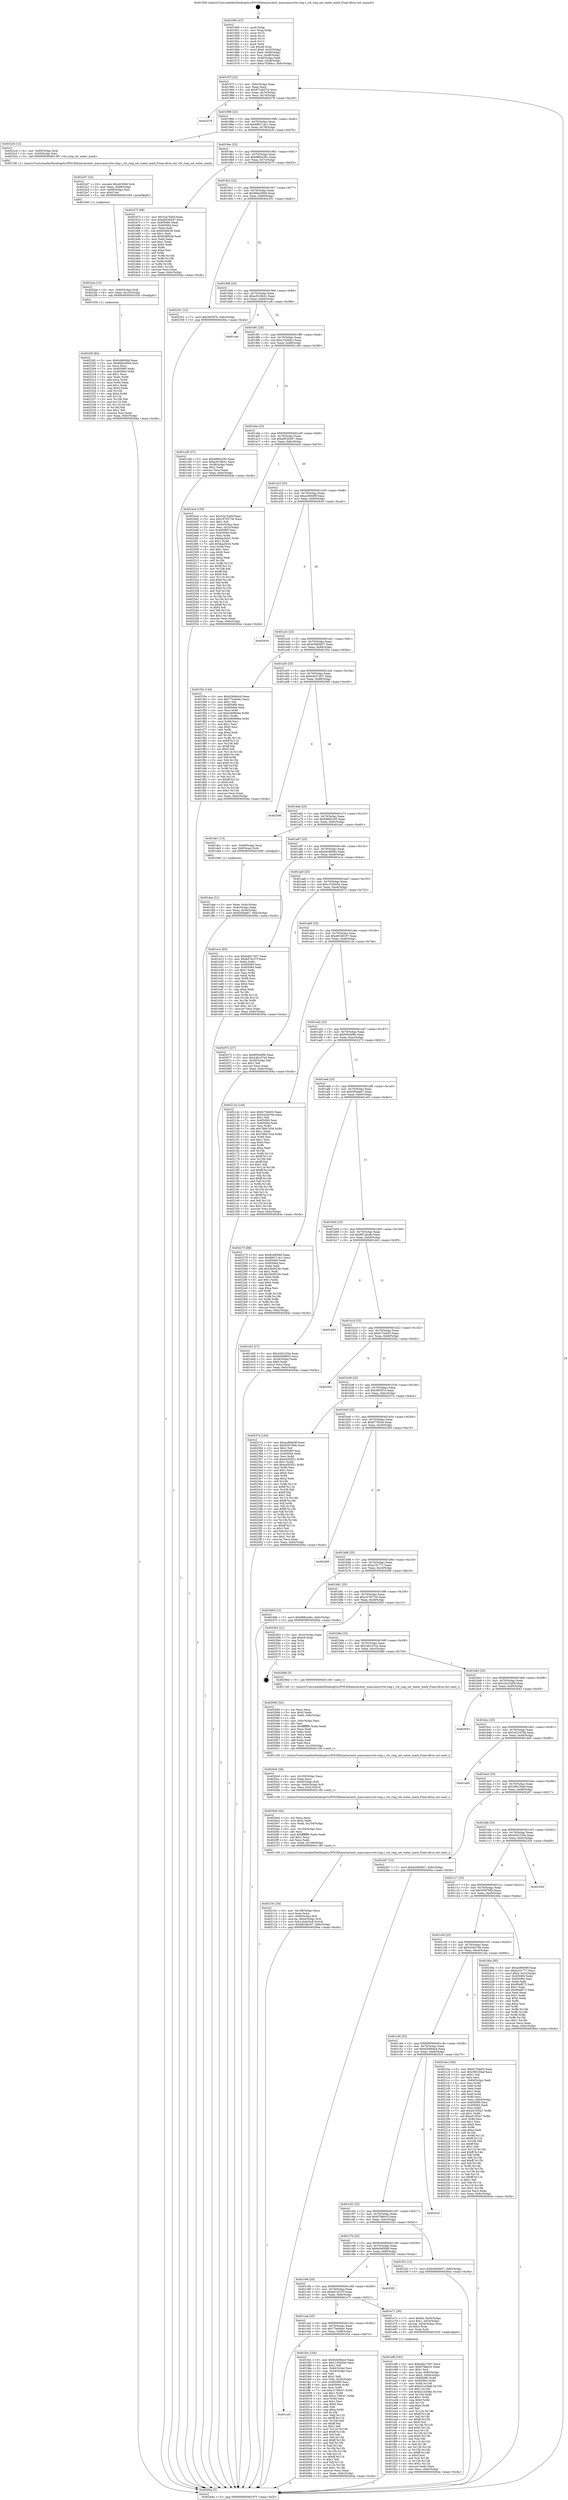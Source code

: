 digraph "0x401950" {
  label = "0x401950 (/mnt/c/Users/mathe/Desktop/tcc/POCII/binaries/extr_masscansrcrte-ring.c_rte_ring_set_water_mark_Final-ollvm.out::main(0))"
  labelloc = "t"
  node[shape=record]

  Entry [label="",width=0.3,height=0.3,shape=circle,fillcolor=black,style=filled]
  "0x40197f" [label="{
     0x40197f [23]\l
     | [instrs]\l
     &nbsp;&nbsp;0x40197f \<+3\>: mov -0x6c(%rbp),%eax\l
     &nbsp;&nbsp;0x401982 \<+2\>: mov %eax,%ecx\l
     &nbsp;&nbsp;0x401984 \<+6\>: sub $0x8716b57d,%ecx\l
     &nbsp;&nbsp;0x40198a \<+3\>: mov %eax,-0x70(%rbp)\l
     &nbsp;&nbsp;0x40198d \<+3\>: mov %ecx,-0x74(%rbp)\l
     &nbsp;&nbsp;0x401990 \<+6\>: je 0000000000402578 \<main+0xc28\>\l
  }"]
  "0x402578" [label="{
     0x402578\l
  }", style=dashed]
  "0x401996" [label="{
     0x401996 [22]\l
     | [instrs]\l
     &nbsp;&nbsp;0x401996 \<+5\>: jmp 000000000040199b \<main+0x4b\>\l
     &nbsp;&nbsp;0x40199b \<+3\>: mov -0x70(%rbp),%eax\l
     &nbsp;&nbsp;0x40199e \<+5\>: sub $0x894714c1,%eax\l
     &nbsp;&nbsp;0x4019a3 \<+3\>: mov %eax,-0x78(%rbp)\l
     &nbsp;&nbsp;0x4019a6 \<+6\>: je 00000000004022cb \<main+0x97b\>\l
  }"]
  Exit [label="",width=0.3,height=0.3,shape=circle,fillcolor=black,style=filled,peripheries=2]
  "0x4022cb" [label="{
     0x4022cb [12]\l
     | [instrs]\l
     &nbsp;&nbsp;0x4022cb \<+4\>: mov -0x60(%rbp),%rdi\l
     &nbsp;&nbsp;0x4022cf \<+3\>: mov -0x50(%rbp),%esi\l
     &nbsp;&nbsp;0x4022d2 \<+5\>: call 00000000004013f0 \<rte_ring_set_water_mark\>\l
     | [calls]\l
     &nbsp;&nbsp;0x4013f0 \{1\} (/mnt/c/Users/mathe/Desktop/tcc/POCII/binaries/extr_masscansrcrte-ring.c_rte_ring_set_water_mark_Final-ollvm.out::rte_ring_set_water_mark)\l
  }"]
  "0x4019ac" [label="{
     0x4019ac [22]\l
     | [instrs]\l
     &nbsp;&nbsp;0x4019ac \<+5\>: jmp 00000000004019b1 \<main+0x61\>\l
     &nbsp;&nbsp;0x4019b1 \<+3\>: mov -0x70(%rbp),%eax\l
     &nbsp;&nbsp;0x4019b4 \<+5\>: sub $0x9882a3bc,%eax\l
     &nbsp;&nbsp;0x4019b9 \<+3\>: mov %eax,-0x7c(%rbp)\l
     &nbsp;&nbsp;0x4019bc \<+6\>: je 0000000000402475 \<main+0xb25\>\l
  }"]
  "0x4022fd" [label="{
     0x4022fd [84]\l
     | [instrs]\l
     &nbsp;&nbsp;0x4022fd \<+5\>: mov $0x6cb85fdd,%eax\l
     &nbsp;&nbsp;0x402302 \<+5\>: mov $0x9dba5994,%esi\l
     &nbsp;&nbsp;0x402307 \<+2\>: xor %ecx,%ecx\l
     &nbsp;&nbsp;0x402309 \<+7\>: mov 0x405060,%edx\l
     &nbsp;&nbsp;0x402310 \<+8\>: mov 0x405064,%r8d\l
     &nbsp;&nbsp;0x402318 \<+3\>: sub $0x1,%ecx\l
     &nbsp;&nbsp;0x40231b \<+3\>: mov %edx,%r9d\l
     &nbsp;&nbsp;0x40231e \<+3\>: add %ecx,%r9d\l
     &nbsp;&nbsp;0x402321 \<+4\>: imul %r9d,%edx\l
     &nbsp;&nbsp;0x402325 \<+3\>: and $0x1,%edx\l
     &nbsp;&nbsp;0x402328 \<+3\>: cmp $0x0,%edx\l
     &nbsp;&nbsp;0x40232b \<+4\>: sete %r10b\l
     &nbsp;&nbsp;0x40232f \<+4\>: cmp $0xa,%r8d\l
     &nbsp;&nbsp;0x402333 \<+4\>: setl %r11b\l
     &nbsp;&nbsp;0x402337 \<+3\>: mov %r10b,%bl\l
     &nbsp;&nbsp;0x40233a \<+3\>: and %r11b,%bl\l
     &nbsp;&nbsp;0x40233d \<+3\>: xor %r11b,%r10b\l
     &nbsp;&nbsp;0x402340 \<+3\>: or %r10b,%bl\l
     &nbsp;&nbsp;0x402343 \<+3\>: test $0x1,%bl\l
     &nbsp;&nbsp;0x402346 \<+3\>: cmovne %esi,%eax\l
     &nbsp;&nbsp;0x402349 \<+3\>: mov %eax,-0x6c(%rbp)\l
     &nbsp;&nbsp;0x40234c \<+5\>: jmp 000000000040264a \<main+0xcfa\>\l
  }"]
  "0x402475" [label="{
     0x402475 [88]\l
     | [instrs]\l
     &nbsp;&nbsp;0x402475 \<+5\>: mov $0x32a7bd5f,%eax\l
     &nbsp;&nbsp;0x40247a \<+5\>: mov $0xa9526447,%ecx\l
     &nbsp;&nbsp;0x40247f \<+7\>: mov 0x405060,%edx\l
     &nbsp;&nbsp;0x402486 \<+7\>: mov 0x405064,%esi\l
     &nbsp;&nbsp;0x40248d \<+2\>: mov %edx,%edi\l
     &nbsp;&nbsp;0x40248f \<+6\>: sub $0x8290b36,%edi\l
     &nbsp;&nbsp;0x402495 \<+3\>: sub $0x1,%edi\l
     &nbsp;&nbsp;0x402498 \<+6\>: add $0x8290b36,%edi\l
     &nbsp;&nbsp;0x40249e \<+3\>: imul %edi,%edx\l
     &nbsp;&nbsp;0x4024a1 \<+3\>: and $0x1,%edx\l
     &nbsp;&nbsp;0x4024a4 \<+3\>: cmp $0x0,%edx\l
     &nbsp;&nbsp;0x4024a7 \<+4\>: sete %r8b\l
     &nbsp;&nbsp;0x4024ab \<+3\>: cmp $0xa,%esi\l
     &nbsp;&nbsp;0x4024ae \<+4\>: setl %r9b\l
     &nbsp;&nbsp;0x4024b2 \<+3\>: mov %r8b,%r10b\l
     &nbsp;&nbsp;0x4024b5 \<+3\>: and %r9b,%r10b\l
     &nbsp;&nbsp;0x4024b8 \<+3\>: xor %r9b,%r8b\l
     &nbsp;&nbsp;0x4024bb \<+3\>: or %r8b,%r10b\l
     &nbsp;&nbsp;0x4024be \<+4\>: test $0x1,%r10b\l
     &nbsp;&nbsp;0x4024c2 \<+3\>: cmovne %ecx,%eax\l
     &nbsp;&nbsp;0x4024c5 \<+3\>: mov %eax,-0x6c(%rbp)\l
     &nbsp;&nbsp;0x4024c8 \<+5\>: jmp 000000000040264a \<main+0xcfa\>\l
  }"]
  "0x4019c2" [label="{
     0x4019c2 [22]\l
     | [instrs]\l
     &nbsp;&nbsp;0x4019c2 \<+5\>: jmp 00000000004019c7 \<main+0x77\>\l
     &nbsp;&nbsp;0x4019c7 \<+3\>: mov -0x70(%rbp),%eax\l
     &nbsp;&nbsp;0x4019ca \<+5\>: sub $0x9dba5994,%eax\l
     &nbsp;&nbsp;0x4019cf \<+3\>: mov %eax,-0x80(%rbp)\l
     &nbsp;&nbsp;0x4019d2 \<+6\>: je 0000000000402351 \<main+0xa01\>\l
  }"]
  "0x4022ee" [label="{
     0x4022ee [15]\l
     | [instrs]\l
     &nbsp;&nbsp;0x4022ee \<+4\>: mov -0x60(%rbp),%rdi\l
     &nbsp;&nbsp;0x4022f2 \<+6\>: mov %eax,-0x10c(%rbp)\l
     &nbsp;&nbsp;0x4022f8 \<+5\>: call 0000000000401030 \<free@plt\>\l
     | [calls]\l
     &nbsp;&nbsp;0x401030 \{1\} (unknown)\l
  }"]
  "0x402351" [label="{
     0x402351 [12]\l
     | [instrs]\l
     &nbsp;&nbsp;0x402351 \<+7\>: movl $0x3655f7e,-0x6c(%rbp)\l
     &nbsp;&nbsp;0x402358 \<+5\>: jmp 000000000040264a \<main+0xcfa\>\l
  }"]
  "0x4019d8" [label="{
     0x4019d8 [25]\l
     | [instrs]\l
     &nbsp;&nbsp;0x4019d8 \<+5\>: jmp 00000000004019dd \<main+0x8d\>\l
     &nbsp;&nbsp;0x4019dd \<+3\>: mov -0x70(%rbp),%eax\l
     &nbsp;&nbsp;0x4019e0 \<+5\>: sub $0xa3018b41,%eax\l
     &nbsp;&nbsp;0x4019e5 \<+6\>: mov %eax,-0x84(%rbp)\l
     &nbsp;&nbsp;0x4019eb \<+6\>: je 0000000000401ceb \<main+0x39b\>\l
  }"]
  "0x4022d7" [label="{
     0x4022d7 [23]\l
     | [instrs]\l
     &nbsp;&nbsp;0x4022d7 \<+10\>: movabs $0x4030b6,%rdi\l
     &nbsp;&nbsp;0x4022e1 \<+3\>: mov %eax,-0x68(%rbp)\l
     &nbsp;&nbsp;0x4022e4 \<+3\>: mov -0x68(%rbp),%esi\l
     &nbsp;&nbsp;0x4022e7 \<+2\>: mov $0x0,%al\l
     &nbsp;&nbsp;0x4022e9 \<+5\>: call 0000000000401040 \<printf@plt\>\l
     | [calls]\l
     &nbsp;&nbsp;0x401040 \{1\} (unknown)\l
  }"]
  "0x401ceb" [label="{
     0x401ceb\l
  }", style=dashed]
  "0x4019f1" [label="{
     0x4019f1 [25]\l
     | [instrs]\l
     &nbsp;&nbsp;0x4019f1 \<+5\>: jmp 00000000004019f6 \<main+0xa6\>\l
     &nbsp;&nbsp;0x4019f6 \<+3\>: mov -0x70(%rbp),%eax\l
     &nbsp;&nbsp;0x4019f9 \<+5\>: sub $0xa74384cc,%eax\l
     &nbsp;&nbsp;0x4019fe \<+6\>: mov %eax,-0x88(%rbp)\l
     &nbsp;&nbsp;0x401a04 \<+6\>: je 0000000000401cd0 \<main+0x380\>\l
  }"]
  "0x40210c" [label="{
     0x40210c [34]\l
     | [instrs]\l
     &nbsp;&nbsp;0x40210c \<+6\>: mov -0x108(%rbp),%ecx\l
     &nbsp;&nbsp;0x402112 \<+3\>: imul %eax,%ecx\l
     &nbsp;&nbsp;0x402115 \<+4\>: mov -0x60(%rbp),%r8\l
     &nbsp;&nbsp;0x402119 \<+4\>: movslq -0x64(%rbp),%r9\l
     &nbsp;&nbsp;0x40211d \<+5\>: mov %ecx,0x4(%r8,%r9,8)\l
     &nbsp;&nbsp;0x402122 \<+7\>: movl $0xd819d197,-0x6c(%rbp)\l
     &nbsp;&nbsp;0x402129 \<+5\>: jmp 000000000040264a \<main+0xcfa\>\l
  }"]
  "0x401cd0" [label="{
     0x401cd0 [27]\l
     | [instrs]\l
     &nbsp;&nbsp;0x401cd0 \<+5\>: mov $0xb89d2c95,%eax\l
     &nbsp;&nbsp;0x401cd5 \<+5\>: mov $0xa3018b41,%ecx\l
     &nbsp;&nbsp;0x401cda \<+3\>: mov -0x38(%rbp),%edx\l
     &nbsp;&nbsp;0x401cdd \<+3\>: cmp $0x2,%edx\l
     &nbsp;&nbsp;0x401ce0 \<+3\>: cmovne %ecx,%eax\l
     &nbsp;&nbsp;0x401ce3 \<+3\>: mov %eax,-0x6c(%rbp)\l
     &nbsp;&nbsp;0x401ce6 \<+5\>: jmp 000000000040264a \<main+0xcfa\>\l
  }"]
  "0x401a0a" [label="{
     0x401a0a [25]\l
     | [instrs]\l
     &nbsp;&nbsp;0x401a0a \<+5\>: jmp 0000000000401a0f \<main+0xbf\>\l
     &nbsp;&nbsp;0x401a0f \<+3\>: mov -0x70(%rbp),%eax\l
     &nbsp;&nbsp;0x401a12 \<+5\>: sub $0xa9526447,%eax\l
     &nbsp;&nbsp;0x401a17 \<+6\>: mov %eax,-0x8c(%rbp)\l
     &nbsp;&nbsp;0x401a1d \<+6\>: je 00000000004024cd \<main+0xb7d\>\l
  }"]
  "0x40264a" [label="{
     0x40264a [5]\l
     | [instrs]\l
     &nbsp;&nbsp;0x40264a \<+5\>: jmp 000000000040197f \<main+0x2f\>\l
  }"]
  "0x401950" [label="{
     0x401950 [47]\l
     | [instrs]\l
     &nbsp;&nbsp;0x401950 \<+1\>: push %rbp\l
     &nbsp;&nbsp;0x401951 \<+3\>: mov %rsp,%rbp\l
     &nbsp;&nbsp;0x401954 \<+2\>: push %r15\l
     &nbsp;&nbsp;0x401956 \<+2\>: push %r14\l
     &nbsp;&nbsp;0x401958 \<+2\>: push %r13\l
     &nbsp;&nbsp;0x40195a \<+2\>: push %r12\l
     &nbsp;&nbsp;0x40195c \<+1\>: push %rbx\l
     &nbsp;&nbsp;0x40195d \<+7\>: sub $0xe8,%rsp\l
     &nbsp;&nbsp;0x401964 \<+7\>: movl $0x0,-0x3c(%rbp)\l
     &nbsp;&nbsp;0x40196b \<+3\>: mov %edi,-0x40(%rbp)\l
     &nbsp;&nbsp;0x40196e \<+4\>: mov %rsi,-0x48(%rbp)\l
     &nbsp;&nbsp;0x401972 \<+3\>: mov -0x40(%rbp),%edi\l
     &nbsp;&nbsp;0x401975 \<+3\>: mov %edi,-0x38(%rbp)\l
     &nbsp;&nbsp;0x401978 \<+7\>: movl $0xa74384cc,-0x6c(%rbp)\l
  }"]
  "0x4020e0" [label="{
     0x4020e0 [44]\l
     | [instrs]\l
     &nbsp;&nbsp;0x4020e0 \<+2\>: xor %ecx,%ecx\l
     &nbsp;&nbsp;0x4020e2 \<+5\>: mov $0x2,%edx\l
     &nbsp;&nbsp;0x4020e7 \<+6\>: mov %edx,-0x104(%rbp)\l
     &nbsp;&nbsp;0x4020ed \<+1\>: cltd\l
     &nbsp;&nbsp;0x4020ee \<+6\>: mov -0x104(%rbp),%esi\l
     &nbsp;&nbsp;0x4020f4 \<+2\>: idiv %esi\l
     &nbsp;&nbsp;0x4020f6 \<+6\>: imul $0xfffffffe,%edx,%edx\l
     &nbsp;&nbsp;0x4020fc \<+3\>: sub $0x1,%ecx\l
     &nbsp;&nbsp;0x4020ff \<+2\>: sub %ecx,%edx\l
     &nbsp;&nbsp;0x402101 \<+6\>: mov %edx,-0x108(%rbp)\l
     &nbsp;&nbsp;0x402107 \<+5\>: call 0000000000401160 \<next_i\>\l
     | [calls]\l
     &nbsp;&nbsp;0x401160 \{1\} (/mnt/c/Users/mathe/Desktop/tcc/POCII/binaries/extr_masscansrcrte-ring.c_rte_ring_set_water_mark_Final-ollvm.out::next_i)\l
  }"]
  "0x4024cd" [label="{
     0x4024cd [150]\l
     | [instrs]\l
     &nbsp;&nbsp;0x4024cd \<+5\>: mov $0x32a7bd5f,%eax\l
     &nbsp;&nbsp;0x4024d2 \<+5\>: mov $0x1676373d,%ecx\l
     &nbsp;&nbsp;0x4024d7 \<+2\>: mov $0x1,%dl\l
     &nbsp;&nbsp;0x4024d9 \<+3\>: mov -0x3c(%rbp),%esi\l
     &nbsp;&nbsp;0x4024dc \<+3\>: mov %esi,-0x2c(%rbp)\l
     &nbsp;&nbsp;0x4024df \<+7\>: mov 0x405060,%esi\l
     &nbsp;&nbsp;0x4024e6 \<+7\>: mov 0x405064,%edi\l
     &nbsp;&nbsp;0x4024ed \<+3\>: mov %esi,%r8d\l
     &nbsp;&nbsp;0x4024f0 \<+7\>: sub $0xfaa2fcb3,%r8d\l
     &nbsp;&nbsp;0x4024f7 \<+4\>: sub $0x1,%r8d\l
     &nbsp;&nbsp;0x4024fb \<+7\>: add $0xfaa2fcb3,%r8d\l
     &nbsp;&nbsp;0x402502 \<+4\>: imul %r8d,%esi\l
     &nbsp;&nbsp;0x402506 \<+3\>: and $0x1,%esi\l
     &nbsp;&nbsp;0x402509 \<+3\>: cmp $0x0,%esi\l
     &nbsp;&nbsp;0x40250c \<+4\>: sete %r9b\l
     &nbsp;&nbsp;0x402510 \<+3\>: cmp $0xa,%edi\l
     &nbsp;&nbsp;0x402513 \<+4\>: setl %r10b\l
     &nbsp;&nbsp;0x402517 \<+3\>: mov %r9b,%r11b\l
     &nbsp;&nbsp;0x40251a \<+4\>: xor $0xff,%r11b\l
     &nbsp;&nbsp;0x40251e \<+3\>: mov %r10b,%bl\l
     &nbsp;&nbsp;0x402521 \<+3\>: xor $0xff,%bl\l
     &nbsp;&nbsp;0x402524 \<+3\>: xor $0x0,%dl\l
     &nbsp;&nbsp;0x402527 \<+3\>: mov %r11b,%r14b\l
     &nbsp;&nbsp;0x40252a \<+4\>: and $0x0,%r14b\l
     &nbsp;&nbsp;0x40252e \<+3\>: and %dl,%r9b\l
     &nbsp;&nbsp;0x402531 \<+3\>: mov %bl,%r15b\l
     &nbsp;&nbsp;0x402534 \<+4\>: and $0x0,%r15b\l
     &nbsp;&nbsp;0x402538 \<+3\>: and %dl,%r10b\l
     &nbsp;&nbsp;0x40253b \<+3\>: or %r9b,%r14b\l
     &nbsp;&nbsp;0x40253e \<+3\>: or %r10b,%r15b\l
     &nbsp;&nbsp;0x402541 \<+3\>: xor %r15b,%r14b\l
     &nbsp;&nbsp;0x402544 \<+3\>: or %bl,%r11b\l
     &nbsp;&nbsp;0x402547 \<+4\>: xor $0xff,%r11b\l
     &nbsp;&nbsp;0x40254b \<+3\>: or $0x0,%dl\l
     &nbsp;&nbsp;0x40254e \<+3\>: and %dl,%r11b\l
     &nbsp;&nbsp;0x402551 \<+3\>: or %r11b,%r14b\l
     &nbsp;&nbsp;0x402554 \<+4\>: test $0x1,%r14b\l
     &nbsp;&nbsp;0x402558 \<+3\>: cmovne %ecx,%eax\l
     &nbsp;&nbsp;0x40255b \<+3\>: mov %eax,-0x6c(%rbp)\l
     &nbsp;&nbsp;0x40255e \<+5\>: jmp 000000000040264a \<main+0xcfa\>\l
  }"]
  "0x401a23" [label="{
     0x401a23 [25]\l
     | [instrs]\l
     &nbsp;&nbsp;0x401a23 \<+5\>: jmp 0000000000401a28 \<main+0xd8\>\l
     &nbsp;&nbsp;0x401a28 \<+3\>: mov -0x70(%rbp),%eax\l
     &nbsp;&nbsp;0x401a2b \<+5\>: sub $0xac99409f,%eax\l
     &nbsp;&nbsp;0x401a30 \<+6\>: mov %eax,-0x90(%rbp)\l
     &nbsp;&nbsp;0x401a36 \<+6\>: je 0000000000402630 \<main+0xce0\>\l
  }"]
  "0x4020c6" [label="{
     0x4020c6 [26]\l
     | [instrs]\l
     &nbsp;&nbsp;0x4020c6 \<+6\>: mov -0x100(%rbp),%ecx\l
     &nbsp;&nbsp;0x4020cc \<+3\>: imul %eax,%ecx\l
     &nbsp;&nbsp;0x4020cf \<+4\>: mov -0x60(%rbp),%r8\l
     &nbsp;&nbsp;0x4020d3 \<+4\>: movslq -0x64(%rbp),%r9\l
     &nbsp;&nbsp;0x4020d7 \<+4\>: mov %ecx,(%r8,%r9,8)\l
     &nbsp;&nbsp;0x4020db \<+5\>: call 0000000000401160 \<next_i\>\l
     | [calls]\l
     &nbsp;&nbsp;0x401160 \{1\} (/mnt/c/Users/mathe/Desktop/tcc/POCII/binaries/extr_masscansrcrte-ring.c_rte_ring_set_water_mark_Final-ollvm.out::next_i)\l
  }"]
  "0x402630" [label="{
     0x402630\l
  }", style=dashed]
  "0x401a3c" [label="{
     0x401a3c [25]\l
     | [instrs]\l
     &nbsp;&nbsp;0x401a3c \<+5\>: jmp 0000000000401a41 \<main+0xf1\>\l
     &nbsp;&nbsp;0x401a41 \<+3\>: mov -0x70(%rbp),%eax\l
     &nbsp;&nbsp;0x401a44 \<+5\>: sub $0xb30b0b57,%eax\l
     &nbsp;&nbsp;0x401a49 \<+6\>: mov %eax,-0x94(%rbp)\l
     &nbsp;&nbsp;0x401a4f \<+6\>: je 0000000000401f3e \<main+0x5ee\>\l
  }"]
  "0x402092" [label="{
     0x402092 [52]\l
     | [instrs]\l
     &nbsp;&nbsp;0x402092 \<+2\>: xor %ecx,%ecx\l
     &nbsp;&nbsp;0x402094 \<+5\>: mov $0x2,%edx\l
     &nbsp;&nbsp;0x402099 \<+6\>: mov %edx,-0xfc(%rbp)\l
     &nbsp;&nbsp;0x40209f \<+1\>: cltd\l
     &nbsp;&nbsp;0x4020a0 \<+6\>: mov -0xfc(%rbp),%esi\l
     &nbsp;&nbsp;0x4020a6 \<+2\>: idiv %esi\l
     &nbsp;&nbsp;0x4020a8 \<+6\>: imul $0xfffffffe,%edx,%edx\l
     &nbsp;&nbsp;0x4020ae \<+2\>: mov %ecx,%edi\l
     &nbsp;&nbsp;0x4020b0 \<+2\>: sub %edx,%edi\l
     &nbsp;&nbsp;0x4020b2 \<+2\>: mov %ecx,%edx\l
     &nbsp;&nbsp;0x4020b4 \<+3\>: sub $0x1,%edx\l
     &nbsp;&nbsp;0x4020b7 \<+2\>: add %edx,%edi\l
     &nbsp;&nbsp;0x4020b9 \<+2\>: sub %edi,%ecx\l
     &nbsp;&nbsp;0x4020bb \<+6\>: mov %ecx,-0x100(%rbp)\l
     &nbsp;&nbsp;0x4020c1 \<+5\>: call 0000000000401160 \<next_i\>\l
     | [calls]\l
     &nbsp;&nbsp;0x401160 \{1\} (/mnt/c/Users/mathe/Desktop/tcc/POCII/binaries/extr_masscansrcrte-ring.c_rte_ring_set_water_mark_Final-ollvm.out::next_i)\l
  }"]
  "0x401f3e" [label="{
     0x401f3e [144]\l
     | [instrs]\l
     &nbsp;&nbsp;0x401f3e \<+5\>: mov $0x62b06dcd,%eax\l
     &nbsp;&nbsp;0x401f43 \<+5\>: mov $0x77ee0e4c,%ecx\l
     &nbsp;&nbsp;0x401f48 \<+2\>: mov $0x1,%dl\l
     &nbsp;&nbsp;0x401f4a \<+7\>: mov 0x405060,%esi\l
     &nbsp;&nbsp;0x401f51 \<+7\>: mov 0x405064,%edi\l
     &nbsp;&nbsp;0x401f58 \<+3\>: mov %esi,%r8d\l
     &nbsp;&nbsp;0x401f5b \<+7\>: sub $0xe4b96e6a,%r8d\l
     &nbsp;&nbsp;0x401f62 \<+4\>: sub $0x1,%r8d\l
     &nbsp;&nbsp;0x401f66 \<+7\>: add $0xe4b96e6a,%r8d\l
     &nbsp;&nbsp;0x401f6d \<+4\>: imul %r8d,%esi\l
     &nbsp;&nbsp;0x401f71 \<+3\>: and $0x1,%esi\l
     &nbsp;&nbsp;0x401f74 \<+3\>: cmp $0x0,%esi\l
     &nbsp;&nbsp;0x401f77 \<+4\>: sete %r9b\l
     &nbsp;&nbsp;0x401f7b \<+3\>: cmp $0xa,%edi\l
     &nbsp;&nbsp;0x401f7e \<+4\>: setl %r10b\l
     &nbsp;&nbsp;0x401f82 \<+3\>: mov %r9b,%r11b\l
     &nbsp;&nbsp;0x401f85 \<+4\>: xor $0xff,%r11b\l
     &nbsp;&nbsp;0x401f89 \<+3\>: mov %r10b,%bl\l
     &nbsp;&nbsp;0x401f8c \<+3\>: xor $0xff,%bl\l
     &nbsp;&nbsp;0x401f8f \<+3\>: xor $0x0,%dl\l
     &nbsp;&nbsp;0x401f92 \<+3\>: mov %r11b,%r14b\l
     &nbsp;&nbsp;0x401f95 \<+4\>: and $0x0,%r14b\l
     &nbsp;&nbsp;0x401f99 \<+3\>: and %dl,%r9b\l
     &nbsp;&nbsp;0x401f9c \<+3\>: mov %bl,%r15b\l
     &nbsp;&nbsp;0x401f9f \<+4\>: and $0x0,%r15b\l
     &nbsp;&nbsp;0x401fa3 \<+3\>: and %dl,%r10b\l
     &nbsp;&nbsp;0x401fa6 \<+3\>: or %r9b,%r14b\l
     &nbsp;&nbsp;0x401fa9 \<+3\>: or %r10b,%r15b\l
     &nbsp;&nbsp;0x401fac \<+3\>: xor %r15b,%r14b\l
     &nbsp;&nbsp;0x401faf \<+3\>: or %bl,%r11b\l
     &nbsp;&nbsp;0x401fb2 \<+4\>: xor $0xff,%r11b\l
     &nbsp;&nbsp;0x401fb6 \<+3\>: or $0x0,%dl\l
     &nbsp;&nbsp;0x401fb9 \<+3\>: and %dl,%r11b\l
     &nbsp;&nbsp;0x401fbc \<+3\>: or %r11b,%r14b\l
     &nbsp;&nbsp;0x401fbf \<+4\>: test $0x1,%r14b\l
     &nbsp;&nbsp;0x401fc3 \<+3\>: cmovne %ecx,%eax\l
     &nbsp;&nbsp;0x401fc6 \<+3\>: mov %eax,-0x6c(%rbp)\l
     &nbsp;&nbsp;0x401fc9 \<+5\>: jmp 000000000040264a \<main+0xcfa\>\l
  }"]
  "0x401a55" [label="{
     0x401a55 [25]\l
     | [instrs]\l
     &nbsp;&nbsp;0x401a55 \<+5\>: jmp 0000000000401a5a \<main+0x10a\>\l
     &nbsp;&nbsp;0x401a5a \<+3\>: mov -0x70(%rbp),%eax\l
     &nbsp;&nbsp;0x401a5d \<+5\>: sub $0xb4b27407,%eax\l
     &nbsp;&nbsp;0x401a62 \<+6\>: mov %eax,-0x98(%rbp)\l
     &nbsp;&nbsp;0x401a68 \<+6\>: je 0000000000402590 \<main+0xc40\>\l
  }"]
  "0x401cc6" [label="{
     0x401cc6\l
  }", style=dashed]
  "0x402590" [label="{
     0x402590\l
  }", style=dashed]
  "0x401a6e" [label="{
     0x401a6e [25]\l
     | [instrs]\l
     &nbsp;&nbsp;0x401a6e \<+5\>: jmp 0000000000401a73 \<main+0x123\>\l
     &nbsp;&nbsp;0x401a73 \<+3\>: mov -0x70(%rbp),%eax\l
     &nbsp;&nbsp;0x401a76 \<+5\>: sub $0xb89d2c95,%eax\l
     &nbsp;&nbsp;0x401a7b \<+6\>: mov %eax,-0x9c(%rbp)\l
     &nbsp;&nbsp;0x401a81 \<+6\>: je 0000000000401de1 \<main+0x491\>\l
  }"]
  "0x401fce" [label="{
     0x401fce [164]\l
     | [instrs]\l
     &nbsp;&nbsp;0x401fce \<+5\>: mov $0x62b06dcd,%eax\l
     &nbsp;&nbsp;0x401fd3 \<+5\>: mov $0xc1550a5e,%ecx\l
     &nbsp;&nbsp;0x401fd8 \<+2\>: mov $0x1,%dl\l
     &nbsp;&nbsp;0x401fda \<+3\>: mov -0x64(%rbp),%esi\l
     &nbsp;&nbsp;0x401fdd \<+3\>: cmp -0x54(%rbp),%esi\l
     &nbsp;&nbsp;0x401fe0 \<+4\>: setl %dil\l
     &nbsp;&nbsp;0x401fe4 \<+4\>: and $0x1,%dil\l
     &nbsp;&nbsp;0x401fe8 \<+4\>: mov %dil,-0x2d(%rbp)\l
     &nbsp;&nbsp;0x401fec \<+7\>: mov 0x405060,%esi\l
     &nbsp;&nbsp;0x401ff3 \<+8\>: mov 0x405064,%r8d\l
     &nbsp;&nbsp;0x401ffb \<+3\>: mov %esi,%r9d\l
     &nbsp;&nbsp;0x401ffe \<+7\>: sub $0xc1708c47,%r9d\l
     &nbsp;&nbsp;0x402005 \<+4\>: sub $0x1,%r9d\l
     &nbsp;&nbsp;0x402009 \<+7\>: add $0xc1708c47,%r9d\l
     &nbsp;&nbsp;0x402010 \<+4\>: imul %r9d,%esi\l
     &nbsp;&nbsp;0x402014 \<+3\>: and $0x1,%esi\l
     &nbsp;&nbsp;0x402017 \<+3\>: cmp $0x0,%esi\l
     &nbsp;&nbsp;0x40201a \<+4\>: sete %dil\l
     &nbsp;&nbsp;0x40201e \<+4\>: cmp $0xa,%r8d\l
     &nbsp;&nbsp;0x402022 \<+4\>: setl %r10b\l
     &nbsp;&nbsp;0x402026 \<+3\>: mov %dil,%r11b\l
     &nbsp;&nbsp;0x402029 \<+4\>: xor $0xff,%r11b\l
     &nbsp;&nbsp;0x40202d \<+3\>: mov %r10b,%bl\l
     &nbsp;&nbsp;0x402030 \<+3\>: xor $0xff,%bl\l
     &nbsp;&nbsp;0x402033 \<+3\>: xor $0x1,%dl\l
     &nbsp;&nbsp;0x402036 \<+3\>: mov %r11b,%r14b\l
     &nbsp;&nbsp;0x402039 \<+4\>: and $0xff,%r14b\l
     &nbsp;&nbsp;0x40203d \<+3\>: and %dl,%dil\l
     &nbsp;&nbsp;0x402040 \<+3\>: mov %bl,%r15b\l
     &nbsp;&nbsp;0x402043 \<+4\>: and $0xff,%r15b\l
     &nbsp;&nbsp;0x402047 \<+3\>: and %dl,%r10b\l
     &nbsp;&nbsp;0x40204a \<+3\>: or %dil,%r14b\l
     &nbsp;&nbsp;0x40204d \<+3\>: or %r10b,%r15b\l
     &nbsp;&nbsp;0x402050 \<+3\>: xor %r15b,%r14b\l
     &nbsp;&nbsp;0x402053 \<+3\>: or %bl,%r11b\l
     &nbsp;&nbsp;0x402056 \<+4\>: xor $0xff,%r11b\l
     &nbsp;&nbsp;0x40205a \<+3\>: or $0x1,%dl\l
     &nbsp;&nbsp;0x40205d \<+3\>: and %dl,%r11b\l
     &nbsp;&nbsp;0x402060 \<+3\>: or %r11b,%r14b\l
     &nbsp;&nbsp;0x402063 \<+4\>: test $0x1,%r14b\l
     &nbsp;&nbsp;0x402067 \<+3\>: cmovne %ecx,%eax\l
     &nbsp;&nbsp;0x40206a \<+3\>: mov %eax,-0x6c(%rbp)\l
     &nbsp;&nbsp;0x40206d \<+5\>: jmp 000000000040264a \<main+0xcfa\>\l
  }"]
  "0x401de1" [label="{
     0x401de1 [13]\l
     | [instrs]\l
     &nbsp;&nbsp;0x401de1 \<+4\>: mov -0x48(%rbp),%rax\l
     &nbsp;&nbsp;0x401de5 \<+4\>: mov 0x8(%rax),%rdi\l
     &nbsp;&nbsp;0x401de9 \<+5\>: call 0000000000401060 \<atoi@plt\>\l
     | [calls]\l
     &nbsp;&nbsp;0x401060 \{1\} (unknown)\l
  }"]
  "0x401a87" [label="{
     0x401a87 [25]\l
     | [instrs]\l
     &nbsp;&nbsp;0x401a87 \<+5\>: jmp 0000000000401a8c \<main+0x13c\>\l
     &nbsp;&nbsp;0x401a8c \<+3\>: mov -0x70(%rbp),%eax\l
     &nbsp;&nbsp;0x401a8f \<+5\>: sub $0xb9c80b92,%eax\l
     &nbsp;&nbsp;0x401a94 \<+6\>: mov %eax,-0xa0(%rbp)\l
     &nbsp;&nbsp;0x401a9a \<+6\>: je 0000000000401e1e \<main+0x4ce\>\l
  }"]
  "0x401dee" [label="{
     0x401dee [21]\l
     | [instrs]\l
     &nbsp;&nbsp;0x401dee \<+3\>: mov %eax,-0x4c(%rbp)\l
     &nbsp;&nbsp;0x401df1 \<+3\>: mov -0x4c(%rbp),%eax\l
     &nbsp;&nbsp;0x401df4 \<+3\>: mov %eax,-0x34(%rbp)\l
     &nbsp;&nbsp;0x401df7 \<+7\>: movl $0xf350ab67,-0x6c(%rbp)\l
     &nbsp;&nbsp;0x401dfe \<+5\>: jmp 000000000040264a \<main+0xcfa\>\l
  }"]
  "0x401e8f" [label="{
     0x401e8f [163]\l
     | [instrs]\l
     &nbsp;&nbsp;0x401e8f \<+5\>: mov $0xb4b27407,%ecx\l
     &nbsp;&nbsp;0x401e94 \<+5\>: mov $0x678afcc5,%edx\l
     &nbsp;&nbsp;0x401e99 \<+3\>: mov $0x1,%sil\l
     &nbsp;&nbsp;0x401e9c \<+4\>: mov %rax,-0x60(%rbp)\l
     &nbsp;&nbsp;0x401ea0 \<+7\>: movl $0x0,-0x64(%rbp)\l
     &nbsp;&nbsp;0x401ea7 \<+8\>: mov 0x405060,%r8d\l
     &nbsp;&nbsp;0x401eaf \<+8\>: mov 0x405064,%r9d\l
     &nbsp;&nbsp;0x401eb7 \<+3\>: mov %r8d,%r10d\l
     &nbsp;&nbsp;0x401eba \<+7\>: add $0xb21e29ab,%r10d\l
     &nbsp;&nbsp;0x401ec1 \<+4\>: sub $0x1,%r10d\l
     &nbsp;&nbsp;0x401ec5 \<+7\>: sub $0xb21e29ab,%r10d\l
     &nbsp;&nbsp;0x401ecc \<+4\>: imul %r10d,%r8d\l
     &nbsp;&nbsp;0x401ed0 \<+4\>: and $0x1,%r8d\l
     &nbsp;&nbsp;0x401ed4 \<+4\>: cmp $0x0,%r8d\l
     &nbsp;&nbsp;0x401ed8 \<+4\>: sete %r11b\l
     &nbsp;&nbsp;0x401edc \<+4\>: cmp $0xa,%r9d\l
     &nbsp;&nbsp;0x401ee0 \<+3\>: setl %bl\l
     &nbsp;&nbsp;0x401ee3 \<+3\>: mov %r11b,%r14b\l
     &nbsp;&nbsp;0x401ee6 \<+4\>: xor $0xff,%r14b\l
     &nbsp;&nbsp;0x401eea \<+3\>: mov %bl,%r15b\l
     &nbsp;&nbsp;0x401eed \<+4\>: xor $0xff,%r15b\l
     &nbsp;&nbsp;0x401ef1 \<+4\>: xor $0x0,%sil\l
     &nbsp;&nbsp;0x401ef5 \<+3\>: mov %r14b,%r12b\l
     &nbsp;&nbsp;0x401ef8 \<+4\>: and $0x0,%r12b\l
     &nbsp;&nbsp;0x401efc \<+3\>: and %sil,%r11b\l
     &nbsp;&nbsp;0x401eff \<+3\>: mov %r15b,%r13b\l
     &nbsp;&nbsp;0x401f02 \<+4\>: and $0x0,%r13b\l
     &nbsp;&nbsp;0x401f06 \<+3\>: and %sil,%bl\l
     &nbsp;&nbsp;0x401f09 \<+3\>: or %r11b,%r12b\l
     &nbsp;&nbsp;0x401f0c \<+3\>: or %bl,%r13b\l
     &nbsp;&nbsp;0x401f0f \<+3\>: xor %r13b,%r12b\l
     &nbsp;&nbsp;0x401f12 \<+3\>: or %r15b,%r14b\l
     &nbsp;&nbsp;0x401f15 \<+4\>: xor $0xff,%r14b\l
     &nbsp;&nbsp;0x401f19 \<+4\>: or $0x0,%sil\l
     &nbsp;&nbsp;0x401f1d \<+3\>: and %sil,%r14b\l
     &nbsp;&nbsp;0x401f20 \<+3\>: or %r14b,%r12b\l
     &nbsp;&nbsp;0x401f23 \<+4\>: test $0x1,%r12b\l
     &nbsp;&nbsp;0x401f27 \<+3\>: cmovne %edx,%ecx\l
     &nbsp;&nbsp;0x401f2a \<+3\>: mov %ecx,-0x6c(%rbp)\l
     &nbsp;&nbsp;0x401f2d \<+5\>: jmp 000000000040264a \<main+0xcfa\>\l
  }"]
  "0x401e1e" [label="{
     0x401e1e [83]\l
     | [instrs]\l
     &nbsp;&nbsp;0x401e1e \<+5\>: mov $0xb4b27407,%eax\l
     &nbsp;&nbsp;0x401e23 \<+5\>: mov $0x6d7a237f,%ecx\l
     &nbsp;&nbsp;0x401e28 \<+2\>: xor %edx,%edx\l
     &nbsp;&nbsp;0x401e2a \<+7\>: mov 0x405060,%esi\l
     &nbsp;&nbsp;0x401e31 \<+7\>: mov 0x405064,%edi\l
     &nbsp;&nbsp;0x401e38 \<+3\>: sub $0x1,%edx\l
     &nbsp;&nbsp;0x401e3b \<+3\>: mov %esi,%r8d\l
     &nbsp;&nbsp;0x401e3e \<+3\>: add %edx,%r8d\l
     &nbsp;&nbsp;0x401e41 \<+4\>: imul %r8d,%esi\l
     &nbsp;&nbsp;0x401e45 \<+3\>: and $0x1,%esi\l
     &nbsp;&nbsp;0x401e48 \<+3\>: cmp $0x0,%esi\l
     &nbsp;&nbsp;0x401e4b \<+4\>: sete %r9b\l
     &nbsp;&nbsp;0x401e4f \<+3\>: cmp $0xa,%edi\l
     &nbsp;&nbsp;0x401e52 \<+4\>: setl %r10b\l
     &nbsp;&nbsp;0x401e56 \<+3\>: mov %r9b,%r11b\l
     &nbsp;&nbsp;0x401e59 \<+3\>: and %r10b,%r11b\l
     &nbsp;&nbsp;0x401e5c \<+3\>: xor %r10b,%r9b\l
     &nbsp;&nbsp;0x401e5f \<+3\>: or %r9b,%r11b\l
     &nbsp;&nbsp;0x401e62 \<+4\>: test $0x1,%r11b\l
     &nbsp;&nbsp;0x401e66 \<+3\>: cmovne %ecx,%eax\l
     &nbsp;&nbsp;0x401e69 \<+3\>: mov %eax,-0x6c(%rbp)\l
     &nbsp;&nbsp;0x401e6c \<+5\>: jmp 000000000040264a \<main+0xcfa\>\l
  }"]
  "0x401aa0" [label="{
     0x401aa0 [25]\l
     | [instrs]\l
     &nbsp;&nbsp;0x401aa0 \<+5\>: jmp 0000000000401aa5 \<main+0x155\>\l
     &nbsp;&nbsp;0x401aa5 \<+3\>: mov -0x70(%rbp),%eax\l
     &nbsp;&nbsp;0x401aa8 \<+5\>: sub $0xc1550a5e,%eax\l
     &nbsp;&nbsp;0x401aad \<+6\>: mov %eax,-0xa4(%rbp)\l
     &nbsp;&nbsp;0x401ab3 \<+6\>: je 0000000000402072 \<main+0x722\>\l
  }"]
  "0x401cad" [label="{
     0x401cad [25]\l
     | [instrs]\l
     &nbsp;&nbsp;0x401cad \<+5\>: jmp 0000000000401cb2 \<main+0x362\>\l
     &nbsp;&nbsp;0x401cb2 \<+3\>: mov -0x70(%rbp),%eax\l
     &nbsp;&nbsp;0x401cb5 \<+5\>: sub $0x77ee0e4c,%eax\l
     &nbsp;&nbsp;0x401cba \<+6\>: mov %eax,-0xf8(%rbp)\l
     &nbsp;&nbsp;0x401cc0 \<+6\>: je 0000000000401fce \<main+0x67e\>\l
  }"]
  "0x402072" [label="{
     0x402072 [27]\l
     | [instrs]\l
     &nbsp;&nbsp;0x402072 \<+5\>: mov $0xf05b4f96,%eax\l
     &nbsp;&nbsp;0x402077 \<+5\>: mov $0x24b107a2,%ecx\l
     &nbsp;&nbsp;0x40207c \<+3\>: mov -0x2d(%rbp),%dl\l
     &nbsp;&nbsp;0x40207f \<+3\>: test $0x1,%dl\l
     &nbsp;&nbsp;0x402082 \<+3\>: cmovne %ecx,%eax\l
     &nbsp;&nbsp;0x402085 \<+3\>: mov %eax,-0x6c(%rbp)\l
     &nbsp;&nbsp;0x402088 \<+5\>: jmp 000000000040264a \<main+0xcfa\>\l
  }"]
  "0x401ab9" [label="{
     0x401ab9 [25]\l
     | [instrs]\l
     &nbsp;&nbsp;0x401ab9 \<+5\>: jmp 0000000000401abe \<main+0x16e\>\l
     &nbsp;&nbsp;0x401abe \<+3\>: mov -0x70(%rbp),%eax\l
     &nbsp;&nbsp;0x401ac1 \<+5\>: sub $0xd819d197,%eax\l
     &nbsp;&nbsp;0x401ac6 \<+6\>: mov %eax,-0xa8(%rbp)\l
     &nbsp;&nbsp;0x401acc \<+6\>: je 000000000040212e \<main+0x7de\>\l
  }"]
  "0x401e71" [label="{
     0x401e71 [30]\l
     | [instrs]\l
     &nbsp;&nbsp;0x401e71 \<+7\>: movl $0x64,-0x50(%rbp)\l
     &nbsp;&nbsp;0x401e78 \<+7\>: movl $0x1,-0x54(%rbp)\l
     &nbsp;&nbsp;0x401e7f \<+4\>: movslq -0x54(%rbp),%rax\l
     &nbsp;&nbsp;0x401e83 \<+4\>: shl $0x3,%rax\l
     &nbsp;&nbsp;0x401e87 \<+3\>: mov %rax,%rdi\l
     &nbsp;&nbsp;0x401e8a \<+5\>: call 0000000000401050 \<malloc@plt\>\l
     | [calls]\l
     &nbsp;&nbsp;0x401050 \{1\} (unknown)\l
  }"]
  "0x40212e" [label="{
     0x40212e [144]\l
     | [instrs]\l
     &nbsp;&nbsp;0x40212e \<+5\>: mov $0xfc73eb03,%eax\l
     &nbsp;&nbsp;0x402133 \<+5\>: mov $0x520cb76e,%ecx\l
     &nbsp;&nbsp;0x402138 \<+2\>: mov $0x1,%dl\l
     &nbsp;&nbsp;0x40213a \<+7\>: mov 0x405060,%esi\l
     &nbsp;&nbsp;0x402141 \<+7\>: mov 0x405064,%edi\l
     &nbsp;&nbsp;0x402148 \<+3\>: mov %esi,%r8d\l
     &nbsp;&nbsp;0x40214b \<+7\>: add $0x788a743d,%r8d\l
     &nbsp;&nbsp;0x402152 \<+4\>: sub $0x1,%r8d\l
     &nbsp;&nbsp;0x402156 \<+7\>: sub $0x788a743d,%r8d\l
     &nbsp;&nbsp;0x40215d \<+4\>: imul %r8d,%esi\l
     &nbsp;&nbsp;0x402161 \<+3\>: and $0x1,%esi\l
     &nbsp;&nbsp;0x402164 \<+3\>: cmp $0x0,%esi\l
     &nbsp;&nbsp;0x402167 \<+4\>: sete %r9b\l
     &nbsp;&nbsp;0x40216b \<+3\>: cmp $0xa,%edi\l
     &nbsp;&nbsp;0x40216e \<+4\>: setl %r10b\l
     &nbsp;&nbsp;0x402172 \<+3\>: mov %r9b,%r11b\l
     &nbsp;&nbsp;0x402175 \<+4\>: xor $0xff,%r11b\l
     &nbsp;&nbsp;0x402179 \<+3\>: mov %r10b,%bl\l
     &nbsp;&nbsp;0x40217c \<+3\>: xor $0xff,%bl\l
     &nbsp;&nbsp;0x40217f \<+3\>: xor $0x1,%dl\l
     &nbsp;&nbsp;0x402182 \<+3\>: mov %r11b,%r14b\l
     &nbsp;&nbsp;0x402185 \<+4\>: and $0xff,%r14b\l
     &nbsp;&nbsp;0x402189 \<+3\>: and %dl,%r9b\l
     &nbsp;&nbsp;0x40218c \<+3\>: mov %bl,%r15b\l
     &nbsp;&nbsp;0x40218f \<+4\>: and $0xff,%r15b\l
     &nbsp;&nbsp;0x402193 \<+3\>: and %dl,%r10b\l
     &nbsp;&nbsp;0x402196 \<+3\>: or %r9b,%r14b\l
     &nbsp;&nbsp;0x402199 \<+3\>: or %r10b,%r15b\l
     &nbsp;&nbsp;0x40219c \<+3\>: xor %r15b,%r14b\l
     &nbsp;&nbsp;0x40219f \<+3\>: or %bl,%r11b\l
     &nbsp;&nbsp;0x4021a2 \<+4\>: xor $0xff,%r11b\l
     &nbsp;&nbsp;0x4021a6 \<+3\>: or $0x1,%dl\l
     &nbsp;&nbsp;0x4021a9 \<+3\>: and %dl,%r11b\l
     &nbsp;&nbsp;0x4021ac \<+3\>: or %r11b,%r14b\l
     &nbsp;&nbsp;0x4021af \<+4\>: test $0x1,%r14b\l
     &nbsp;&nbsp;0x4021b3 \<+3\>: cmovne %ecx,%eax\l
     &nbsp;&nbsp;0x4021b6 \<+3\>: mov %eax,-0x6c(%rbp)\l
     &nbsp;&nbsp;0x4021b9 \<+5\>: jmp 000000000040264a \<main+0xcfa\>\l
  }"]
  "0x401ad2" [label="{
     0x401ad2 [25]\l
     | [instrs]\l
     &nbsp;&nbsp;0x401ad2 \<+5\>: jmp 0000000000401ad7 \<main+0x187\>\l
     &nbsp;&nbsp;0x401ad7 \<+3\>: mov -0x70(%rbp),%eax\l
     &nbsp;&nbsp;0x401ada \<+5\>: sub $0xf05b4f96,%eax\l
     &nbsp;&nbsp;0x401adf \<+6\>: mov %eax,-0xac(%rbp)\l
     &nbsp;&nbsp;0x401ae5 \<+6\>: je 0000000000402273 \<main+0x923\>\l
  }"]
  "0x401c94" [label="{
     0x401c94 [25]\l
     | [instrs]\l
     &nbsp;&nbsp;0x401c94 \<+5\>: jmp 0000000000401c99 \<main+0x349\>\l
     &nbsp;&nbsp;0x401c99 \<+3\>: mov -0x70(%rbp),%eax\l
     &nbsp;&nbsp;0x401c9c \<+5\>: sub $0x6d7a237f,%eax\l
     &nbsp;&nbsp;0x401ca1 \<+6\>: mov %eax,-0xf4(%rbp)\l
     &nbsp;&nbsp;0x401ca7 \<+6\>: je 0000000000401e71 \<main+0x521\>\l
  }"]
  "0x402273" [label="{
     0x402273 [88]\l
     | [instrs]\l
     &nbsp;&nbsp;0x402273 \<+5\>: mov $0x6cb85fdd,%eax\l
     &nbsp;&nbsp;0x402278 \<+5\>: mov $0x894714c1,%ecx\l
     &nbsp;&nbsp;0x40227d \<+7\>: mov 0x405060,%edx\l
     &nbsp;&nbsp;0x402284 \<+7\>: mov 0x405064,%esi\l
     &nbsp;&nbsp;0x40228b \<+2\>: mov %edx,%edi\l
     &nbsp;&nbsp;0x40228d \<+6\>: add $0x3b4922fc,%edi\l
     &nbsp;&nbsp;0x402293 \<+3\>: sub $0x1,%edi\l
     &nbsp;&nbsp;0x402296 \<+6\>: sub $0x3b4922fc,%edi\l
     &nbsp;&nbsp;0x40229c \<+3\>: imul %edi,%edx\l
     &nbsp;&nbsp;0x40229f \<+3\>: and $0x1,%edx\l
     &nbsp;&nbsp;0x4022a2 \<+3\>: cmp $0x0,%edx\l
     &nbsp;&nbsp;0x4022a5 \<+4\>: sete %r8b\l
     &nbsp;&nbsp;0x4022a9 \<+3\>: cmp $0xa,%esi\l
     &nbsp;&nbsp;0x4022ac \<+4\>: setl %r9b\l
     &nbsp;&nbsp;0x4022b0 \<+3\>: mov %r8b,%r10b\l
     &nbsp;&nbsp;0x4022b3 \<+3\>: and %r9b,%r10b\l
     &nbsp;&nbsp;0x4022b6 \<+3\>: xor %r9b,%r8b\l
     &nbsp;&nbsp;0x4022b9 \<+3\>: or %r8b,%r10b\l
     &nbsp;&nbsp;0x4022bc \<+4\>: test $0x1,%r10b\l
     &nbsp;&nbsp;0x4022c0 \<+3\>: cmovne %ecx,%eax\l
     &nbsp;&nbsp;0x4022c3 \<+3\>: mov %eax,-0x6c(%rbp)\l
     &nbsp;&nbsp;0x4022c6 \<+5\>: jmp 000000000040264a \<main+0xcfa\>\l
  }"]
  "0x401aeb" [label="{
     0x401aeb [25]\l
     | [instrs]\l
     &nbsp;&nbsp;0x401aeb \<+5\>: jmp 0000000000401af0 \<main+0x1a0\>\l
     &nbsp;&nbsp;0x401af0 \<+3\>: mov -0x70(%rbp),%eax\l
     &nbsp;&nbsp;0x401af3 \<+5\>: sub $0xf350ab67,%eax\l
     &nbsp;&nbsp;0x401af8 \<+6\>: mov %eax,-0xb0(%rbp)\l
     &nbsp;&nbsp;0x401afe \<+6\>: je 0000000000401e03 \<main+0x4b3\>\l
  }"]
  "0x4025f2" [label="{
     0x4025f2\l
  }", style=dashed]
  "0x401e03" [label="{
     0x401e03 [27]\l
     | [instrs]\l
     &nbsp;&nbsp;0x401e03 \<+5\>: mov $0x43d1220a,%eax\l
     &nbsp;&nbsp;0x401e08 \<+5\>: mov $0xb9c80b92,%ecx\l
     &nbsp;&nbsp;0x401e0d \<+3\>: mov -0x34(%rbp),%edx\l
     &nbsp;&nbsp;0x401e10 \<+3\>: cmp $0x0,%edx\l
     &nbsp;&nbsp;0x401e13 \<+3\>: cmove %ecx,%eax\l
     &nbsp;&nbsp;0x401e16 \<+3\>: mov %eax,-0x6c(%rbp)\l
     &nbsp;&nbsp;0x401e19 \<+5\>: jmp 000000000040264a \<main+0xcfa\>\l
  }"]
  "0x401b04" [label="{
     0x401b04 [25]\l
     | [instrs]\l
     &nbsp;&nbsp;0x401b04 \<+5\>: jmp 0000000000401b09 \<main+0x1b9\>\l
     &nbsp;&nbsp;0x401b09 \<+3\>: mov -0x70(%rbp),%eax\l
     &nbsp;&nbsp;0x401b0c \<+5\>: sub $0xf812dcdb,%eax\l
     &nbsp;&nbsp;0x401b11 \<+6\>: mov %eax,-0xb4(%rbp)\l
     &nbsp;&nbsp;0x401b17 \<+6\>: je 0000000000401d43 \<main+0x3f3\>\l
  }"]
  "0x401c7b" [label="{
     0x401c7b [25]\l
     | [instrs]\l
     &nbsp;&nbsp;0x401c7b \<+5\>: jmp 0000000000401c80 \<main+0x330\>\l
     &nbsp;&nbsp;0x401c80 \<+3\>: mov -0x70(%rbp),%eax\l
     &nbsp;&nbsp;0x401c83 \<+5\>: sub $0x6cb85fdd,%eax\l
     &nbsp;&nbsp;0x401c88 \<+6\>: mov %eax,-0xf0(%rbp)\l
     &nbsp;&nbsp;0x401c8e \<+6\>: je 00000000004025f2 \<main+0xca2\>\l
  }"]
  "0x401d43" [label="{
     0x401d43\l
  }", style=dashed]
  "0x401b1d" [label="{
     0x401b1d [25]\l
     | [instrs]\l
     &nbsp;&nbsp;0x401b1d \<+5\>: jmp 0000000000401b22 \<main+0x1d2\>\l
     &nbsp;&nbsp;0x401b22 \<+3\>: mov -0x70(%rbp),%eax\l
     &nbsp;&nbsp;0x401b25 \<+5\>: sub $0xfc73eb03,%eax\l
     &nbsp;&nbsp;0x401b2a \<+6\>: mov %eax,-0xb8(%rbp)\l
     &nbsp;&nbsp;0x401b30 \<+6\>: je 00000000004025d1 \<main+0xc81\>\l
  }"]
  "0x401f32" [label="{
     0x401f32 [12]\l
     | [instrs]\l
     &nbsp;&nbsp;0x401f32 \<+7\>: movl $0xb30b0b57,-0x6c(%rbp)\l
     &nbsp;&nbsp;0x401f39 \<+5\>: jmp 000000000040264a \<main+0xcfa\>\l
  }"]
  "0x4025d1" [label="{
     0x4025d1\l
  }", style=dashed]
  "0x401b36" [label="{
     0x401b36 [25]\l
     | [instrs]\l
     &nbsp;&nbsp;0x401b36 \<+5\>: jmp 0000000000401b3b \<main+0x1eb\>\l
     &nbsp;&nbsp;0x401b3b \<+3\>: mov -0x70(%rbp),%eax\l
     &nbsp;&nbsp;0x401b3e \<+5\>: sub $0x3655f7e,%eax\l
     &nbsp;&nbsp;0x401b43 \<+6\>: mov %eax,-0xbc(%rbp)\l
     &nbsp;&nbsp;0x401b49 \<+6\>: je 000000000040237a \<main+0xa2a\>\l
  }"]
  "0x401c62" [label="{
     0x401c62 [25]\l
     | [instrs]\l
     &nbsp;&nbsp;0x401c62 \<+5\>: jmp 0000000000401c67 \<main+0x317\>\l
     &nbsp;&nbsp;0x401c67 \<+3\>: mov -0x70(%rbp),%eax\l
     &nbsp;&nbsp;0x401c6a \<+5\>: sub $0x678afcc5,%eax\l
     &nbsp;&nbsp;0x401c6f \<+6\>: mov %eax,-0xec(%rbp)\l
     &nbsp;&nbsp;0x401c75 \<+6\>: je 0000000000401f32 \<main+0x5e2\>\l
  }"]
  "0x40237a" [label="{
     0x40237a [144]\l
     | [instrs]\l
     &nbsp;&nbsp;0x40237a \<+5\>: mov $0xac99409f,%eax\l
     &nbsp;&nbsp;0x40237f \<+5\>: mov $0x505f766b,%ecx\l
     &nbsp;&nbsp;0x402384 \<+2\>: mov $0x1,%dl\l
     &nbsp;&nbsp;0x402386 \<+7\>: mov 0x405060,%esi\l
     &nbsp;&nbsp;0x40238d \<+7\>: mov 0x405064,%edi\l
     &nbsp;&nbsp;0x402394 \<+3\>: mov %esi,%r8d\l
     &nbsp;&nbsp;0x402397 \<+7\>: sub $0xa45f3f21,%r8d\l
     &nbsp;&nbsp;0x40239e \<+4\>: sub $0x1,%r8d\l
     &nbsp;&nbsp;0x4023a2 \<+7\>: add $0xa45f3f21,%r8d\l
     &nbsp;&nbsp;0x4023a9 \<+4\>: imul %r8d,%esi\l
     &nbsp;&nbsp;0x4023ad \<+3\>: and $0x1,%esi\l
     &nbsp;&nbsp;0x4023b0 \<+3\>: cmp $0x0,%esi\l
     &nbsp;&nbsp;0x4023b3 \<+4\>: sete %r9b\l
     &nbsp;&nbsp;0x4023b7 \<+3\>: cmp $0xa,%edi\l
     &nbsp;&nbsp;0x4023ba \<+4\>: setl %r10b\l
     &nbsp;&nbsp;0x4023be \<+3\>: mov %r9b,%r11b\l
     &nbsp;&nbsp;0x4023c1 \<+4\>: xor $0xff,%r11b\l
     &nbsp;&nbsp;0x4023c5 \<+3\>: mov %r10b,%bl\l
     &nbsp;&nbsp;0x4023c8 \<+3\>: xor $0xff,%bl\l
     &nbsp;&nbsp;0x4023cb \<+3\>: xor $0x1,%dl\l
     &nbsp;&nbsp;0x4023ce \<+3\>: mov %r11b,%r14b\l
     &nbsp;&nbsp;0x4023d1 \<+4\>: and $0xff,%r14b\l
     &nbsp;&nbsp;0x4023d5 \<+3\>: and %dl,%r9b\l
     &nbsp;&nbsp;0x4023d8 \<+3\>: mov %bl,%r15b\l
     &nbsp;&nbsp;0x4023db \<+4\>: and $0xff,%r15b\l
     &nbsp;&nbsp;0x4023df \<+3\>: and %dl,%r10b\l
     &nbsp;&nbsp;0x4023e2 \<+3\>: or %r9b,%r14b\l
     &nbsp;&nbsp;0x4023e5 \<+3\>: or %r10b,%r15b\l
     &nbsp;&nbsp;0x4023e8 \<+3\>: xor %r15b,%r14b\l
     &nbsp;&nbsp;0x4023eb \<+3\>: or %bl,%r11b\l
     &nbsp;&nbsp;0x4023ee \<+4\>: xor $0xff,%r11b\l
     &nbsp;&nbsp;0x4023f2 \<+3\>: or $0x1,%dl\l
     &nbsp;&nbsp;0x4023f5 \<+3\>: and %dl,%r11b\l
     &nbsp;&nbsp;0x4023f8 \<+3\>: or %r11b,%r14b\l
     &nbsp;&nbsp;0x4023fb \<+4\>: test $0x1,%r14b\l
     &nbsp;&nbsp;0x4023ff \<+3\>: cmovne %ecx,%eax\l
     &nbsp;&nbsp;0x402402 \<+3\>: mov %eax,-0x6c(%rbp)\l
     &nbsp;&nbsp;0x402405 \<+5\>: jmp 000000000040264a \<main+0xcfa\>\l
  }"]
  "0x401b4f" [label="{
     0x401b4f [25]\l
     | [instrs]\l
     &nbsp;&nbsp;0x401b4f \<+5\>: jmp 0000000000401b54 \<main+0x204\>\l
     &nbsp;&nbsp;0x401b54 \<+3\>: mov -0x70(%rbp),%eax\l
     &nbsp;&nbsp;0x401b57 \<+5\>: sub $0x87765e5,%eax\l
     &nbsp;&nbsp;0x401b5c \<+6\>: mov %eax,-0xc0(%rbp)\l
     &nbsp;&nbsp;0x401b62 \<+6\>: je 0000000000402369 \<main+0xa19\>\l
  }"]
  "0x4025c5" [label="{
     0x4025c5\l
  }", style=dashed]
  "0x402369" [label="{
     0x402369\l
  }", style=dashed]
  "0x401b68" [label="{
     0x401b68 [25]\l
     | [instrs]\l
     &nbsp;&nbsp;0x401b68 \<+5\>: jmp 0000000000401b6d \<main+0x21d\>\l
     &nbsp;&nbsp;0x401b6d \<+3\>: mov -0x70(%rbp),%eax\l
     &nbsp;&nbsp;0x401b70 \<+5\>: sub $0xa191771,%eax\l
     &nbsp;&nbsp;0x401b75 \<+6\>: mov %eax,-0xc4(%rbp)\l
     &nbsp;&nbsp;0x401b7b \<+6\>: je 0000000000402469 \<main+0xb19\>\l
  }"]
  "0x401c49" [label="{
     0x401c49 [25]\l
     | [instrs]\l
     &nbsp;&nbsp;0x401c49 \<+5\>: jmp 0000000000401c4e \<main+0x2fe\>\l
     &nbsp;&nbsp;0x401c4e \<+3\>: mov -0x70(%rbp),%eax\l
     &nbsp;&nbsp;0x401c51 \<+5\>: sub $0x62b06dcd,%eax\l
     &nbsp;&nbsp;0x401c56 \<+6\>: mov %eax,-0xe8(%rbp)\l
     &nbsp;&nbsp;0x401c5c \<+6\>: je 00000000004025c5 \<main+0xc75\>\l
  }"]
  "0x402469" [label="{
     0x402469 [12]\l
     | [instrs]\l
     &nbsp;&nbsp;0x402469 \<+7\>: movl $0x9882a3bc,-0x6c(%rbp)\l
     &nbsp;&nbsp;0x402470 \<+5\>: jmp 000000000040264a \<main+0xcfa\>\l
  }"]
  "0x401b81" [label="{
     0x401b81 [25]\l
     | [instrs]\l
     &nbsp;&nbsp;0x401b81 \<+5\>: jmp 0000000000401b86 \<main+0x236\>\l
     &nbsp;&nbsp;0x401b86 \<+3\>: mov -0x70(%rbp),%eax\l
     &nbsp;&nbsp;0x401b89 \<+5\>: sub $0x1676373d,%eax\l
     &nbsp;&nbsp;0x401b8e \<+6\>: mov %eax,-0xc8(%rbp)\l
     &nbsp;&nbsp;0x401b94 \<+6\>: je 0000000000402563 \<main+0xc13\>\l
  }"]
  "0x4021be" [label="{
     0x4021be [169]\l
     | [instrs]\l
     &nbsp;&nbsp;0x4021be \<+5\>: mov $0xfc73eb03,%eax\l
     &nbsp;&nbsp;0x4021c3 \<+5\>: mov $0x390194af,%ecx\l
     &nbsp;&nbsp;0x4021c8 \<+2\>: mov $0x1,%dl\l
     &nbsp;&nbsp;0x4021ca \<+2\>: xor %esi,%esi\l
     &nbsp;&nbsp;0x4021cc \<+3\>: mov -0x64(%rbp),%edi\l
     &nbsp;&nbsp;0x4021cf \<+3\>: mov %esi,%r8d\l
     &nbsp;&nbsp;0x4021d2 \<+3\>: sub %edi,%r8d\l
     &nbsp;&nbsp;0x4021d5 \<+2\>: mov %esi,%edi\l
     &nbsp;&nbsp;0x4021d7 \<+3\>: sub $0x1,%edi\l
     &nbsp;&nbsp;0x4021da \<+3\>: add %edi,%r8d\l
     &nbsp;&nbsp;0x4021dd \<+3\>: sub %r8d,%esi\l
     &nbsp;&nbsp;0x4021e0 \<+3\>: mov %esi,-0x64(%rbp)\l
     &nbsp;&nbsp;0x4021e3 \<+7\>: mov 0x405060,%esi\l
     &nbsp;&nbsp;0x4021ea \<+7\>: mov 0x405064,%edi\l
     &nbsp;&nbsp;0x4021f1 \<+3\>: mov %esi,%r8d\l
     &nbsp;&nbsp;0x4021f4 \<+7\>: add $0xa51f35a7,%r8d\l
     &nbsp;&nbsp;0x4021fb \<+4\>: sub $0x1,%r8d\l
     &nbsp;&nbsp;0x4021ff \<+7\>: sub $0xa51f35a7,%r8d\l
     &nbsp;&nbsp;0x402206 \<+4\>: imul %r8d,%esi\l
     &nbsp;&nbsp;0x40220a \<+3\>: and $0x1,%esi\l
     &nbsp;&nbsp;0x40220d \<+3\>: cmp $0x0,%esi\l
     &nbsp;&nbsp;0x402210 \<+4\>: sete %r9b\l
     &nbsp;&nbsp;0x402214 \<+3\>: cmp $0xa,%edi\l
     &nbsp;&nbsp;0x402217 \<+4\>: setl %r10b\l
     &nbsp;&nbsp;0x40221b \<+3\>: mov %r9b,%r11b\l
     &nbsp;&nbsp;0x40221e \<+4\>: xor $0xff,%r11b\l
     &nbsp;&nbsp;0x402222 \<+3\>: mov %r10b,%bl\l
     &nbsp;&nbsp;0x402225 \<+3\>: xor $0xff,%bl\l
     &nbsp;&nbsp;0x402228 \<+3\>: xor $0x1,%dl\l
     &nbsp;&nbsp;0x40222b \<+3\>: mov %r11b,%r14b\l
     &nbsp;&nbsp;0x40222e \<+4\>: and $0xff,%r14b\l
     &nbsp;&nbsp;0x402232 \<+3\>: and %dl,%r9b\l
     &nbsp;&nbsp;0x402235 \<+3\>: mov %bl,%r15b\l
     &nbsp;&nbsp;0x402238 \<+4\>: and $0xff,%r15b\l
     &nbsp;&nbsp;0x40223c \<+3\>: and %dl,%r10b\l
     &nbsp;&nbsp;0x40223f \<+3\>: or %r9b,%r14b\l
     &nbsp;&nbsp;0x402242 \<+3\>: or %r10b,%r15b\l
     &nbsp;&nbsp;0x402245 \<+3\>: xor %r15b,%r14b\l
     &nbsp;&nbsp;0x402248 \<+3\>: or %bl,%r11b\l
     &nbsp;&nbsp;0x40224b \<+4\>: xor $0xff,%r11b\l
     &nbsp;&nbsp;0x40224f \<+3\>: or $0x1,%dl\l
     &nbsp;&nbsp;0x402252 \<+3\>: and %dl,%r11b\l
     &nbsp;&nbsp;0x402255 \<+3\>: or %r11b,%r14b\l
     &nbsp;&nbsp;0x402258 \<+4\>: test $0x1,%r14b\l
     &nbsp;&nbsp;0x40225c \<+3\>: cmovne %ecx,%eax\l
     &nbsp;&nbsp;0x40225f \<+3\>: mov %eax,-0x6c(%rbp)\l
     &nbsp;&nbsp;0x402262 \<+5\>: jmp 000000000040264a \<main+0xcfa\>\l
  }"]
  "0x402563" [label="{
     0x402563 [21]\l
     | [instrs]\l
     &nbsp;&nbsp;0x402563 \<+3\>: mov -0x2c(%rbp),%eax\l
     &nbsp;&nbsp;0x402566 \<+7\>: add $0xe8,%rsp\l
     &nbsp;&nbsp;0x40256d \<+1\>: pop %rbx\l
     &nbsp;&nbsp;0x40256e \<+2\>: pop %r12\l
     &nbsp;&nbsp;0x402570 \<+2\>: pop %r13\l
     &nbsp;&nbsp;0x402572 \<+2\>: pop %r14\l
     &nbsp;&nbsp;0x402574 \<+2\>: pop %r15\l
     &nbsp;&nbsp;0x402576 \<+1\>: pop %rbp\l
     &nbsp;&nbsp;0x402577 \<+1\>: ret\l
  }"]
  "0x401b9a" [label="{
     0x401b9a [25]\l
     | [instrs]\l
     &nbsp;&nbsp;0x401b9a \<+5\>: jmp 0000000000401b9f \<main+0x24f\>\l
     &nbsp;&nbsp;0x401b9f \<+3\>: mov -0x70(%rbp),%eax\l
     &nbsp;&nbsp;0x401ba2 \<+5\>: sub $0x24b107a2,%eax\l
     &nbsp;&nbsp;0x401ba7 \<+6\>: mov %eax,-0xcc(%rbp)\l
     &nbsp;&nbsp;0x401bad \<+6\>: je 000000000040208d \<main+0x73d\>\l
  }"]
  "0x401c30" [label="{
     0x401c30 [25]\l
     | [instrs]\l
     &nbsp;&nbsp;0x401c30 \<+5\>: jmp 0000000000401c35 \<main+0x2e5\>\l
     &nbsp;&nbsp;0x401c35 \<+3\>: mov -0x70(%rbp),%eax\l
     &nbsp;&nbsp;0x401c38 \<+5\>: sub $0x520cb76e,%eax\l
     &nbsp;&nbsp;0x401c3d \<+6\>: mov %eax,-0xe4(%rbp)\l
     &nbsp;&nbsp;0x401c43 \<+6\>: je 00000000004021be \<main+0x86e\>\l
  }"]
  "0x40208d" [label="{
     0x40208d [5]\l
     | [instrs]\l
     &nbsp;&nbsp;0x40208d \<+5\>: call 0000000000401160 \<next_i\>\l
     | [calls]\l
     &nbsp;&nbsp;0x401160 \{1\} (/mnt/c/Users/mathe/Desktop/tcc/POCII/binaries/extr_masscansrcrte-ring.c_rte_ring_set_water_mark_Final-ollvm.out::next_i)\l
  }"]
  "0x401bb3" [label="{
     0x401bb3 [25]\l
     | [instrs]\l
     &nbsp;&nbsp;0x401bb3 \<+5\>: jmp 0000000000401bb8 \<main+0x268\>\l
     &nbsp;&nbsp;0x401bb8 \<+3\>: mov -0x70(%rbp),%eax\l
     &nbsp;&nbsp;0x401bbb \<+5\>: sub $0x32a7bd5f,%eax\l
     &nbsp;&nbsp;0x401bc0 \<+6\>: mov %eax,-0xd0(%rbp)\l
     &nbsp;&nbsp;0x401bc6 \<+6\>: je 0000000000402643 \<main+0xcf3\>\l
  }"]
  "0x40240a" [label="{
     0x40240a [95]\l
     | [instrs]\l
     &nbsp;&nbsp;0x40240a \<+5\>: mov $0xac99409f,%eax\l
     &nbsp;&nbsp;0x40240f \<+5\>: mov $0xa191771,%ecx\l
     &nbsp;&nbsp;0x402414 \<+7\>: movl $0x0,-0x3c(%rbp)\l
     &nbsp;&nbsp;0x40241b \<+7\>: mov 0x405060,%edx\l
     &nbsp;&nbsp;0x402422 \<+7\>: mov 0x405064,%esi\l
     &nbsp;&nbsp;0x402429 \<+2\>: mov %edx,%edi\l
     &nbsp;&nbsp;0x40242b \<+6\>: sub $0x90af673,%edi\l
     &nbsp;&nbsp;0x402431 \<+3\>: sub $0x1,%edi\l
     &nbsp;&nbsp;0x402434 \<+6\>: add $0x90af673,%edi\l
     &nbsp;&nbsp;0x40243a \<+3\>: imul %edi,%edx\l
     &nbsp;&nbsp;0x40243d \<+3\>: and $0x1,%edx\l
     &nbsp;&nbsp;0x402440 \<+3\>: cmp $0x0,%edx\l
     &nbsp;&nbsp;0x402443 \<+4\>: sete %r8b\l
     &nbsp;&nbsp;0x402447 \<+3\>: cmp $0xa,%esi\l
     &nbsp;&nbsp;0x40244a \<+4\>: setl %r9b\l
     &nbsp;&nbsp;0x40244e \<+3\>: mov %r8b,%r10b\l
     &nbsp;&nbsp;0x402451 \<+3\>: and %r9b,%r10b\l
     &nbsp;&nbsp;0x402454 \<+3\>: xor %r9b,%r8b\l
     &nbsp;&nbsp;0x402457 \<+3\>: or %r8b,%r10b\l
     &nbsp;&nbsp;0x40245a \<+4\>: test $0x1,%r10b\l
     &nbsp;&nbsp;0x40245e \<+3\>: cmovne %ecx,%eax\l
     &nbsp;&nbsp;0x402461 \<+3\>: mov %eax,-0x6c(%rbp)\l
     &nbsp;&nbsp;0x402464 \<+5\>: jmp 000000000040264a \<main+0xcfa\>\l
  }"]
  "0x402643" [label="{
     0x402643\l
  }", style=dashed]
  "0x401bcc" [label="{
     0x401bcc [25]\l
     | [instrs]\l
     &nbsp;&nbsp;0x401bcc \<+5\>: jmp 0000000000401bd1 \<main+0x281\>\l
     &nbsp;&nbsp;0x401bd1 \<+3\>: mov -0x70(%rbp),%eax\l
     &nbsp;&nbsp;0x401bd4 \<+5\>: sub $0x3421678a,%eax\l
     &nbsp;&nbsp;0x401bd9 \<+6\>: mov %eax,-0xd4(%rbp)\l
     &nbsp;&nbsp;0x401bdf \<+6\>: je 0000000000401dd5 \<main+0x485\>\l
  }"]
  "0x401c17" [label="{
     0x401c17 [25]\l
     | [instrs]\l
     &nbsp;&nbsp;0x401c17 \<+5\>: jmp 0000000000401c1c \<main+0x2cc\>\l
     &nbsp;&nbsp;0x401c1c \<+3\>: mov -0x70(%rbp),%eax\l
     &nbsp;&nbsp;0x401c1f \<+5\>: sub $0x505f766b,%eax\l
     &nbsp;&nbsp;0x401c24 \<+6\>: mov %eax,-0xe0(%rbp)\l
     &nbsp;&nbsp;0x401c2a \<+6\>: je 000000000040240a \<main+0xaba\>\l
  }"]
  "0x401dd5" [label="{
     0x401dd5\l
  }", style=dashed]
  "0x401be5" [label="{
     0x401be5 [25]\l
     | [instrs]\l
     &nbsp;&nbsp;0x401be5 \<+5\>: jmp 0000000000401bea \<main+0x29a\>\l
     &nbsp;&nbsp;0x401bea \<+3\>: mov -0x70(%rbp),%eax\l
     &nbsp;&nbsp;0x401bed \<+5\>: sub $0x390194af,%eax\l
     &nbsp;&nbsp;0x401bf2 \<+6\>: mov %eax,-0xd8(%rbp)\l
     &nbsp;&nbsp;0x401bf8 \<+6\>: je 0000000000402267 \<main+0x917\>\l
  }"]
  "0x40235d" [label="{
     0x40235d\l
  }", style=dashed]
  "0x402267" [label="{
     0x402267 [12]\l
     | [instrs]\l
     &nbsp;&nbsp;0x402267 \<+7\>: movl $0xb30b0b57,-0x6c(%rbp)\l
     &nbsp;&nbsp;0x40226e \<+5\>: jmp 000000000040264a \<main+0xcfa\>\l
  }"]
  "0x401bfe" [label="{
     0x401bfe [25]\l
     | [instrs]\l
     &nbsp;&nbsp;0x401bfe \<+5\>: jmp 0000000000401c03 \<main+0x2b3\>\l
     &nbsp;&nbsp;0x401c03 \<+3\>: mov -0x70(%rbp),%eax\l
     &nbsp;&nbsp;0x401c06 \<+5\>: sub $0x43d1220a,%eax\l
     &nbsp;&nbsp;0x401c0b \<+6\>: mov %eax,-0xdc(%rbp)\l
     &nbsp;&nbsp;0x401c11 \<+6\>: je 000000000040235d \<main+0xa0d\>\l
  }"]
  Entry -> "0x401950" [label=" 1"]
  "0x40197f" -> "0x402578" [label=" 0"]
  "0x40197f" -> "0x401996" [label=" 25"]
  "0x402563" -> Exit [label=" 1"]
  "0x401996" -> "0x4022cb" [label=" 1"]
  "0x401996" -> "0x4019ac" [label=" 24"]
  "0x4024cd" -> "0x40264a" [label=" 1"]
  "0x4019ac" -> "0x402475" [label=" 1"]
  "0x4019ac" -> "0x4019c2" [label=" 23"]
  "0x402475" -> "0x40264a" [label=" 1"]
  "0x4019c2" -> "0x402351" [label=" 1"]
  "0x4019c2" -> "0x4019d8" [label=" 22"]
  "0x402469" -> "0x40264a" [label=" 1"]
  "0x4019d8" -> "0x401ceb" [label=" 0"]
  "0x4019d8" -> "0x4019f1" [label=" 22"]
  "0x40240a" -> "0x40264a" [label=" 1"]
  "0x4019f1" -> "0x401cd0" [label=" 1"]
  "0x4019f1" -> "0x401a0a" [label=" 21"]
  "0x401cd0" -> "0x40264a" [label=" 1"]
  "0x401950" -> "0x40197f" [label=" 1"]
  "0x40264a" -> "0x40197f" [label=" 24"]
  "0x40237a" -> "0x40264a" [label=" 1"]
  "0x401a0a" -> "0x4024cd" [label=" 1"]
  "0x401a0a" -> "0x401a23" [label=" 20"]
  "0x402351" -> "0x40264a" [label=" 1"]
  "0x401a23" -> "0x402630" [label=" 0"]
  "0x401a23" -> "0x401a3c" [label=" 20"]
  "0x4022fd" -> "0x40264a" [label=" 1"]
  "0x401a3c" -> "0x401f3e" [label=" 2"]
  "0x401a3c" -> "0x401a55" [label=" 18"]
  "0x4022ee" -> "0x4022fd" [label=" 1"]
  "0x401a55" -> "0x402590" [label=" 0"]
  "0x401a55" -> "0x401a6e" [label=" 18"]
  "0x4022d7" -> "0x4022ee" [label=" 1"]
  "0x401a6e" -> "0x401de1" [label=" 1"]
  "0x401a6e" -> "0x401a87" [label=" 17"]
  "0x401de1" -> "0x401dee" [label=" 1"]
  "0x401dee" -> "0x40264a" [label=" 1"]
  "0x4022cb" -> "0x4022d7" [label=" 1"]
  "0x401a87" -> "0x401e1e" [label=" 1"]
  "0x401a87" -> "0x401aa0" [label=" 16"]
  "0x402267" -> "0x40264a" [label=" 1"]
  "0x401aa0" -> "0x402072" [label=" 2"]
  "0x401aa0" -> "0x401ab9" [label=" 14"]
  "0x4021be" -> "0x40264a" [label=" 1"]
  "0x401ab9" -> "0x40212e" [label=" 1"]
  "0x401ab9" -> "0x401ad2" [label=" 13"]
  "0x40212e" -> "0x40264a" [label=" 1"]
  "0x401ad2" -> "0x402273" [label=" 1"]
  "0x401ad2" -> "0x401aeb" [label=" 12"]
  "0x4020e0" -> "0x40210c" [label=" 1"]
  "0x401aeb" -> "0x401e03" [label=" 1"]
  "0x401aeb" -> "0x401b04" [label=" 11"]
  "0x401e03" -> "0x40264a" [label=" 1"]
  "0x401e1e" -> "0x40264a" [label=" 1"]
  "0x4020c6" -> "0x4020e0" [label=" 1"]
  "0x401b04" -> "0x401d43" [label=" 0"]
  "0x401b04" -> "0x401b1d" [label=" 11"]
  "0x40208d" -> "0x402092" [label=" 1"]
  "0x401b1d" -> "0x4025d1" [label=" 0"]
  "0x401b1d" -> "0x401b36" [label=" 11"]
  "0x402072" -> "0x40264a" [label=" 2"]
  "0x401b36" -> "0x40237a" [label=" 1"]
  "0x401b36" -> "0x401b4f" [label=" 10"]
  "0x401cad" -> "0x401cc6" [label=" 0"]
  "0x401b4f" -> "0x402369" [label=" 0"]
  "0x401b4f" -> "0x401b68" [label=" 10"]
  "0x401cad" -> "0x401fce" [label=" 2"]
  "0x401b68" -> "0x402469" [label=" 1"]
  "0x401b68" -> "0x401b81" [label=" 9"]
  "0x401f3e" -> "0x40264a" [label=" 2"]
  "0x401b81" -> "0x402563" [label=" 1"]
  "0x401b81" -> "0x401b9a" [label=" 8"]
  "0x401f32" -> "0x40264a" [label=" 1"]
  "0x401b9a" -> "0x40208d" [label=" 1"]
  "0x401b9a" -> "0x401bb3" [label=" 7"]
  "0x401e71" -> "0x401e8f" [label=" 1"]
  "0x401bb3" -> "0x402643" [label=" 0"]
  "0x401bb3" -> "0x401bcc" [label=" 7"]
  "0x401c94" -> "0x401cad" [label=" 2"]
  "0x401bcc" -> "0x401dd5" [label=" 0"]
  "0x401bcc" -> "0x401be5" [label=" 7"]
  "0x40210c" -> "0x40264a" [label=" 1"]
  "0x401be5" -> "0x402267" [label=" 1"]
  "0x401be5" -> "0x401bfe" [label=" 6"]
  "0x401c7b" -> "0x401c94" [label=" 3"]
  "0x401bfe" -> "0x40235d" [label=" 0"]
  "0x401bfe" -> "0x401c17" [label=" 6"]
  "0x401c94" -> "0x401e71" [label=" 1"]
  "0x401c17" -> "0x40240a" [label=" 1"]
  "0x401c17" -> "0x401c30" [label=" 5"]
  "0x401e8f" -> "0x40264a" [label=" 1"]
  "0x401c30" -> "0x4021be" [label=" 1"]
  "0x401c30" -> "0x401c49" [label=" 4"]
  "0x402273" -> "0x40264a" [label=" 1"]
  "0x401c49" -> "0x4025c5" [label=" 0"]
  "0x401c49" -> "0x401c62" [label=" 4"]
  "0x401fce" -> "0x40264a" [label=" 2"]
  "0x401c62" -> "0x401f32" [label=" 1"]
  "0x401c62" -> "0x401c7b" [label=" 3"]
  "0x402092" -> "0x4020c6" [label=" 1"]
  "0x401c7b" -> "0x4025f2" [label=" 0"]
}
